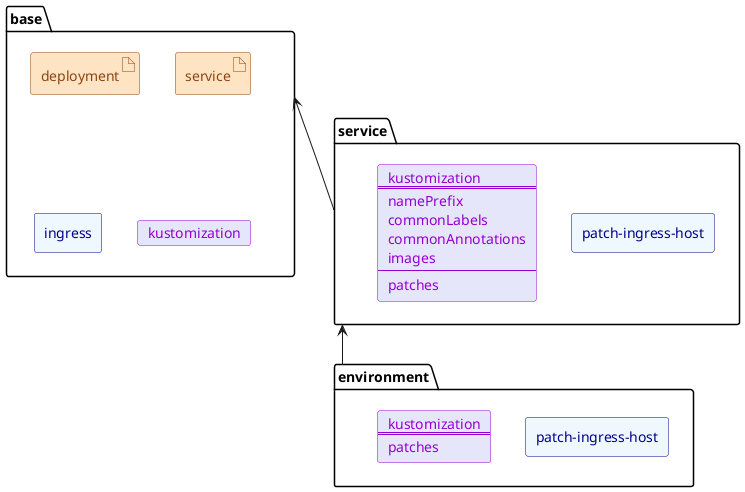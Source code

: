 @startuml
<style>
agent {
  BackgroundColor aliceblue
  LineColor darkblue
  FontColor darkblue
}
artifact {
  BackgroundColor bisque
  LineColor saddlebrown
  FontColor saddlebrown
}
card {
  BackgroundColor lavender
  LineColor darkviolet
  FontColor darkviolet
}
</style>

folder base {
  artifact deployment as base_deployment
  artifact service as base_service
  agent ingress as base_ingress
  card kustomization as base_kustomization
}

folder service {
  agent "patch-ingress-host" as service_patch_ingress_host
  card service_kustomization [
    kustomization
    ====
    namePrefix
    commonLabels
    commonAnnotations
    images
    ----
    patches
  ]
}

folder environment {
  agent "patch-ingress-host" as environment_patch_ingress_host
  card environment_kustomization [
    kustomization
    ====
    patches
  ]
}

base <-- service
service <-- environment
@enduml
